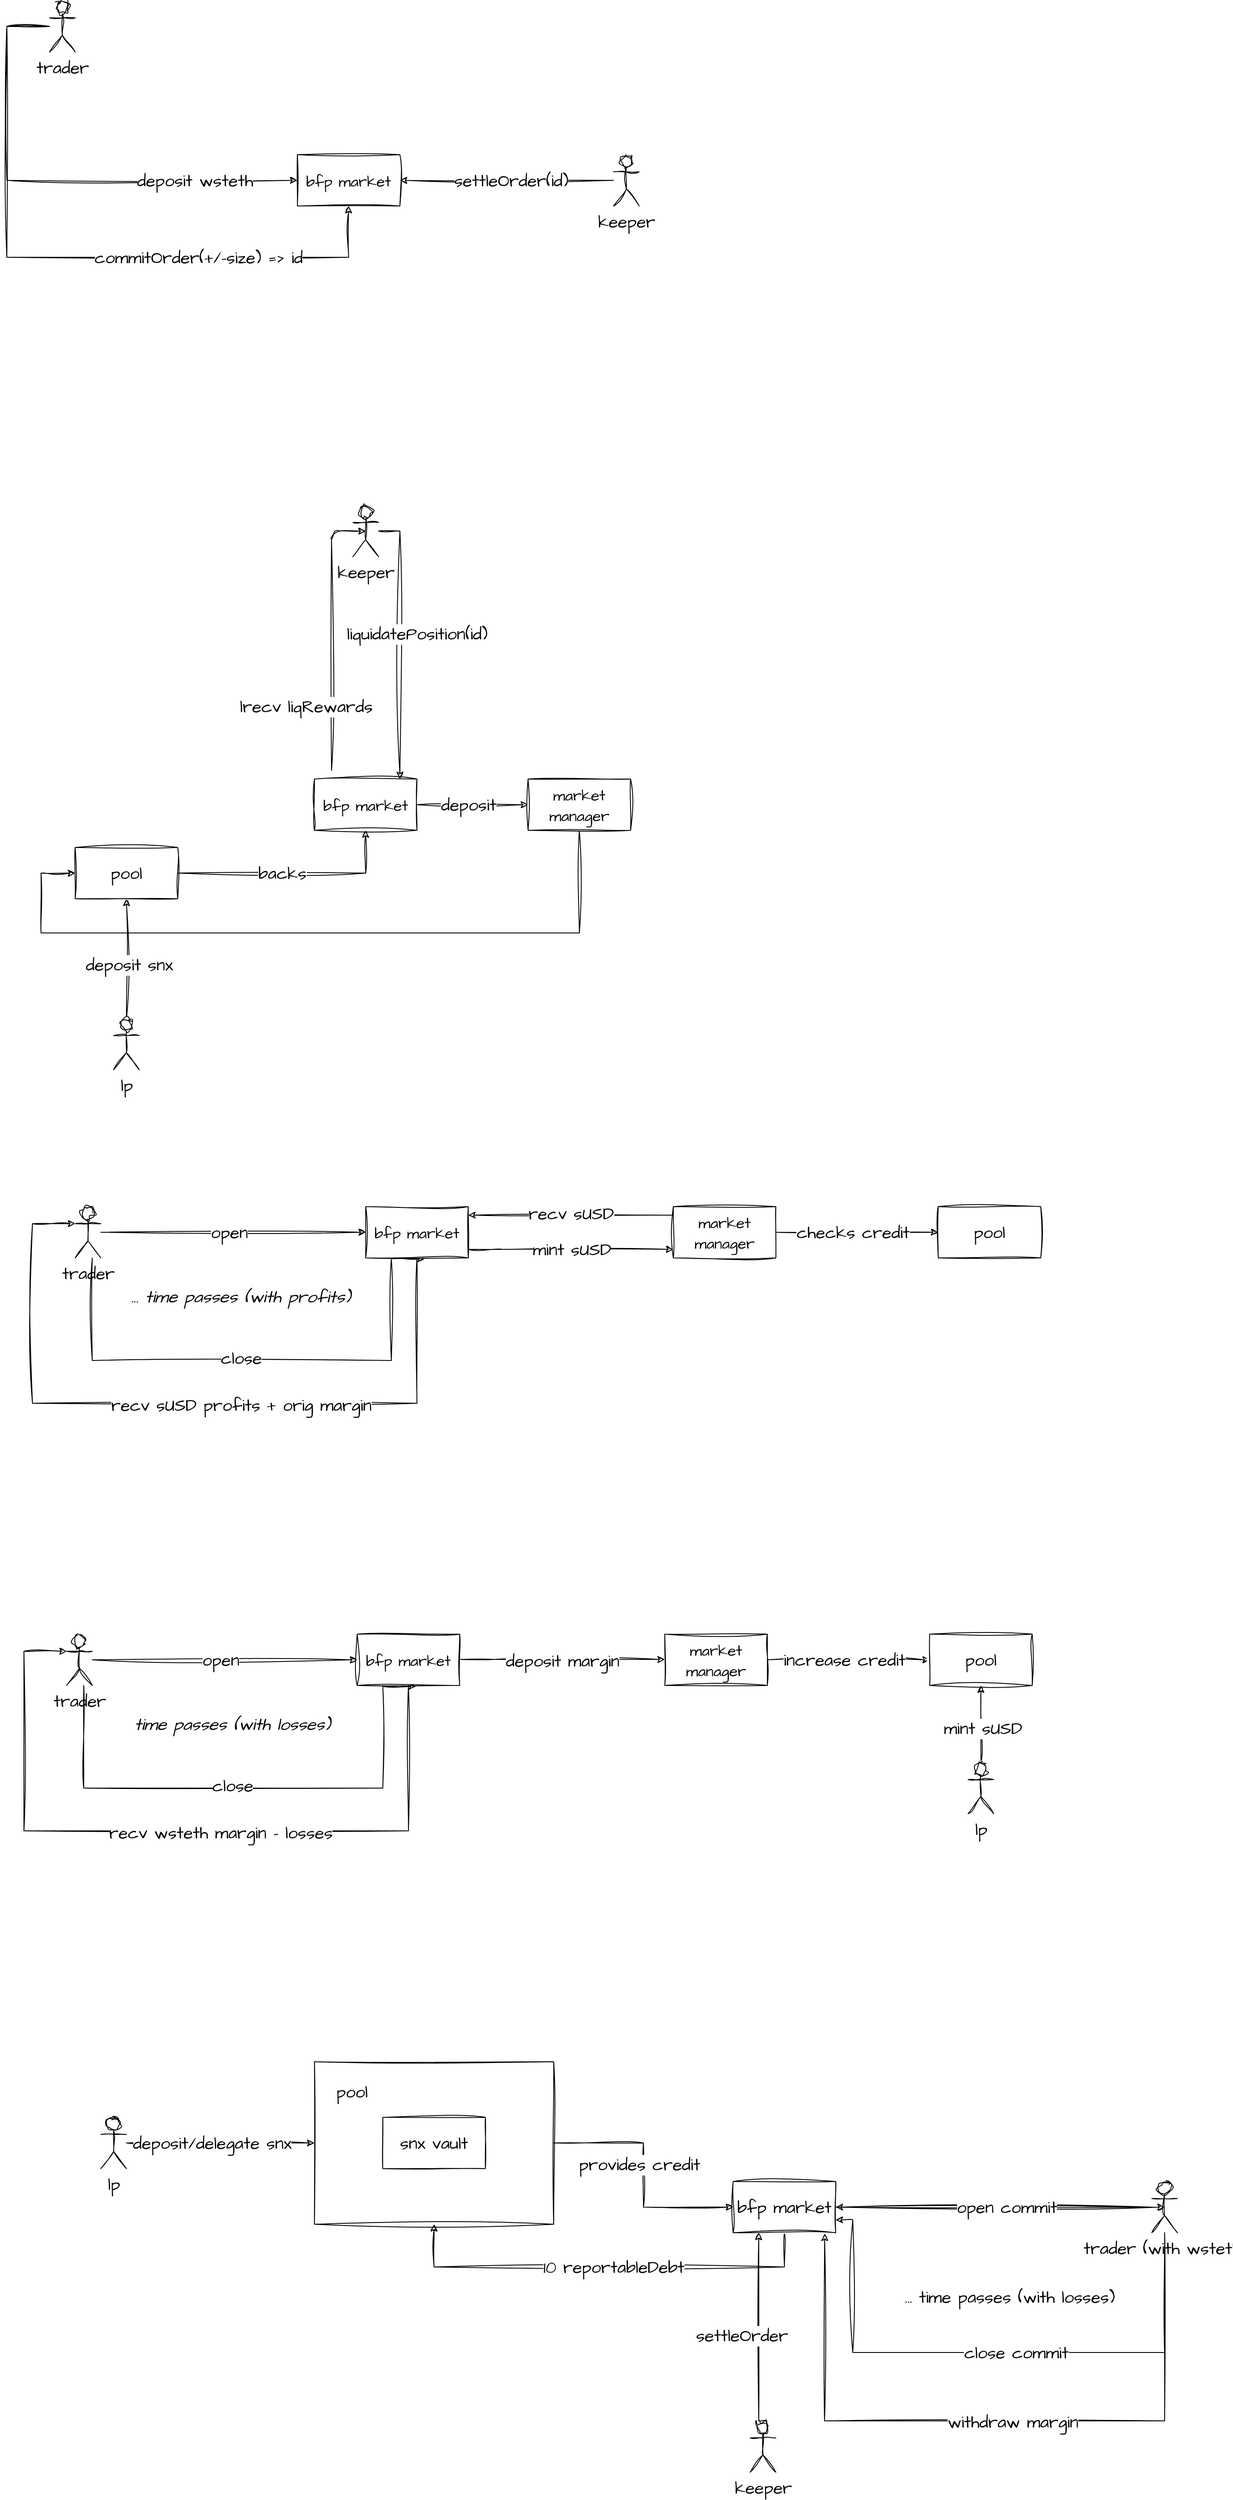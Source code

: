 <mxfile>
    <diagram name="Page-1" id="Jr0fwQy079v6Xj-asRwy">
        <mxGraphModel dx="1392" dy="1163" grid="1" gridSize="10" guides="1" tooltips="1" connect="1" arrows="1" fold="1" page="1" pageScale="1" pageWidth="827" pageHeight="1169" math="0" shadow="0">
            <root>
                <mxCell id="0"/>
                <mxCell id="1" parent="0"/>
                <mxCell id="8brtK5UmiYLo28HrgR4P-22" style="edgeStyle=orthogonalEdgeStyle;rounded=0;sketch=1;hachureGap=4;jiggle=2;curveFitting=1;orthogonalLoop=1;jettySize=auto;html=1;entryX=0;entryY=0.5;entryDx=0;entryDy=0;fontFamily=Architects Daughter;fontSource=https%3A%2F%2Ffonts.googleapis.com%2Fcss%3Ffamily%3DArchitects%2BDaughter;fontSize=16;" parent="1" source="8brtK5UmiYLo28HrgR4P-12" target="8brtK5UmiYLo28HrgR4P-21" edge="1">
                    <mxGeometry relative="1" as="geometry">
                        <Array as="points">
                            <mxPoint x="20" y="669.91"/>
                            <mxPoint x="20" y="849.91"/>
                        </Array>
                    </mxGeometry>
                </mxCell>
                <mxCell id="8brtK5UmiYLo28HrgR4P-23" value="deposit wsteth" style="edgeLabel;html=1;align=center;verticalAlign=middle;resizable=0;points=[];fontSize=20;fontFamily=Architects Daughter;" parent="8brtK5UmiYLo28HrgR4P-22" vertex="1" connectable="0">
                    <mxGeometry x="0.025" y="-2" relative="1" as="geometry">
                        <mxPoint x="158" y="-2" as="offset"/>
                    </mxGeometry>
                </mxCell>
                <mxCell id="8brtK5UmiYLo28HrgR4P-24" style="edgeStyle=orthogonalEdgeStyle;rounded=0;sketch=1;hachureGap=4;jiggle=2;curveFitting=1;orthogonalLoop=1;jettySize=auto;html=1;fontFamily=Architects Daughter;fontSource=https%3A%2F%2Ffonts.googleapis.com%2Fcss%3Ffamily%3DArchitects%2BDaughter;fontSize=16;" parent="1" source="8brtK5UmiYLo28HrgR4P-12" target="8brtK5UmiYLo28HrgR4P-21" edge="1">
                    <mxGeometry relative="1" as="geometry">
                        <Array as="points">
                            <mxPoint x="20" y="669.91"/>
                            <mxPoint x="20" y="939.91"/>
                            <mxPoint x="420" y="939.91"/>
                        </Array>
                    </mxGeometry>
                </mxCell>
                <mxCell id="8brtK5UmiYLo28HrgR4P-25" value="commitOrder(+/-size) =&amp;gt; id" style="edgeLabel;html=1;align=center;verticalAlign=middle;resizable=0;points=[];fontSize=20;fontFamily=Architects Daughter;" parent="8brtK5UmiYLo28HrgR4P-24" vertex="1" connectable="0">
                    <mxGeometry x="0.131" relative="1" as="geometry">
                        <mxPoint x="103" as="offset"/>
                    </mxGeometry>
                </mxCell>
                <mxCell id="8brtK5UmiYLo28HrgR4P-12" value="trader" style="shape=umlActor;verticalLabelPosition=bottom;verticalAlign=top;html=1;outlineConnect=0;sketch=1;hachureGap=4;jiggle=2;curveFitting=1;fontFamily=Architects Daughter;fontSource=https%3A%2F%2Ffonts.googleapis.com%2Fcss%3Ffamily%3DArchitects%2BDaughter;fontSize=20;" parent="1" vertex="1">
                    <mxGeometry x="70" y="639.91" width="30" height="60" as="geometry"/>
                </mxCell>
                <mxCell id="8brtK5UmiYLo28HrgR4P-21" value="&lt;font style=&quot;font-size: 18px;&quot;&gt;bfp market&lt;/font&gt;" style="rounded=0;whiteSpace=wrap;html=1;sketch=1;hachureGap=4;jiggle=2;curveFitting=1;fontFamily=Architects Daughter;fontSource=https%3A%2F%2Ffonts.googleapis.com%2Fcss%3Ffamily%3DArchitects%2BDaughter;fontSize=20;" parent="1" vertex="1">
                    <mxGeometry x="360" y="819.91" width="120" height="60" as="geometry"/>
                </mxCell>
                <mxCell id="8brtK5UmiYLo28HrgR4P-30" style="edgeStyle=orthogonalEdgeStyle;rounded=0;sketch=1;hachureGap=4;jiggle=2;curveFitting=1;orthogonalLoop=1;jettySize=auto;html=1;entryX=1;entryY=0.5;entryDx=0;entryDy=0;fontFamily=Architects Daughter;fontSource=https%3A%2F%2Ffonts.googleapis.com%2Fcss%3Ffamily%3DArchitects%2BDaughter;fontSize=16;" parent="1" source="8brtK5UmiYLo28HrgR4P-29" target="8brtK5UmiYLo28HrgR4P-21" edge="1">
                    <mxGeometry relative="1" as="geometry"/>
                </mxCell>
                <mxCell id="8brtK5UmiYLo28HrgR4P-31" value="settleOrder(id)" style="edgeLabel;html=1;align=center;verticalAlign=middle;resizable=0;points=[];fontSize=20;fontFamily=Architects Daughter;" parent="8brtK5UmiYLo28HrgR4P-30" vertex="1" connectable="0">
                    <mxGeometry x="0.2" y="2" relative="1" as="geometry">
                        <mxPoint x="30" y="-2" as="offset"/>
                    </mxGeometry>
                </mxCell>
                <mxCell id="8brtK5UmiYLo28HrgR4P-29" value="keeper" style="shape=umlActor;verticalLabelPosition=bottom;verticalAlign=top;html=1;outlineConnect=0;sketch=1;hachureGap=4;jiggle=2;curveFitting=1;fontFamily=Architects Daughter;fontSource=https%3A%2F%2Ffonts.googleapis.com%2Fcss%3Ffamily%3DArchitects%2BDaughter;fontSize=20;" parent="1" vertex="1">
                    <mxGeometry x="730" y="819.91" width="30" height="60" as="geometry"/>
                </mxCell>
                <mxCell id="8brtK5UmiYLo28HrgR4P-35" style="edgeStyle=orthogonalEdgeStyle;rounded=0;sketch=1;hachureGap=4;jiggle=2;curveFitting=1;orthogonalLoop=1;jettySize=auto;html=1;fontFamily=Architects Daughter;fontSource=https%3A%2F%2Ffonts.googleapis.com%2Fcss%3Ffamily%3DArchitects%2BDaughter;fontSize=16;" parent="1" source="8brtK5UmiYLo28HrgR4P-34" target="8brtK5UmiYLo28HrgR4P-37" edge="1">
                    <mxGeometry relative="1" as="geometry">
                        <mxPoint x="440" y="1340" as="targetPoint"/>
                        <Array as="points">
                            <mxPoint x="480" y="1260"/>
                        </Array>
                    </mxGeometry>
                </mxCell>
                <mxCell id="8brtK5UmiYLo28HrgR4P-36" value="&lt;font style=&quot;font-size: 20px;&quot;&gt;liquidatePosition(id)&lt;/font&gt;" style="edgeLabel;html=1;align=center;verticalAlign=middle;resizable=0;points=[];fontSize=20;fontFamily=Architects Daughter;" parent="8brtK5UmiYLo28HrgR4P-35" vertex="1" connectable="0">
                    <mxGeometry x="0.36" relative="1" as="geometry">
                        <mxPoint x="20" y="-69" as="offset"/>
                    </mxGeometry>
                </mxCell>
                <mxCell id="8brtK5UmiYLo28HrgR4P-34" value="keeper" style="shape=umlActor;verticalLabelPosition=bottom;verticalAlign=top;html=1;outlineConnect=0;sketch=1;hachureGap=4;jiggle=2;curveFitting=1;fontFamily=Architects Daughter;fontSource=https%3A%2F%2Ffonts.googleapis.com%2Fcss%3Ffamily%3DArchitects%2BDaughter;fontSize=20;" parent="1" vertex="1">
                    <mxGeometry x="425" y="1230" width="30" height="60" as="geometry"/>
                </mxCell>
                <mxCell id="4" style="edgeStyle=none;sketch=1;hachureGap=4;jiggle=2;curveFitting=1;html=1;fontFamily=Architects Daughter;fontSource=https%3A%2F%2Ffonts.googleapis.com%2Fcss%3Ffamily%3DArchitects%2BDaughter;fontSize=16;" edge="1" parent="1" source="8brtK5UmiYLo28HrgR4P-37" target="8brtK5UmiYLo28HrgR4P-53">
                    <mxGeometry relative="1" as="geometry"/>
                </mxCell>
                <mxCell id="5" value="deposit" style="edgeLabel;html=1;align=center;verticalAlign=middle;resizable=0;points=[];fontSize=20;fontFamily=Architects Daughter;" vertex="1" connectable="0" parent="4">
                    <mxGeometry x="-0.284" y="-3" relative="1" as="geometry">
                        <mxPoint x="13" y="-3" as="offset"/>
                    </mxGeometry>
                </mxCell>
                <mxCell id="6" style="edgeStyle=none;sketch=1;hachureGap=4;jiggle=2;curveFitting=1;html=1;entryX=0.5;entryY=0.5;entryDx=0;entryDy=0;entryPerimeter=0;fontFamily=Architects Daughter;fontSource=https%3A%2F%2Ffonts.googleapis.com%2Fcss%3Ffamily%3DArchitects%2BDaughter;fontSize=16;" edge="1" parent="1" target="8brtK5UmiYLo28HrgR4P-34">
                    <mxGeometry relative="1" as="geometry">
                        <mxPoint x="400" y="1540" as="sourcePoint"/>
                        <Array as="points">
                            <mxPoint x="400" y="1260"/>
                        </Array>
                    </mxGeometry>
                </mxCell>
                <mxCell id="7" value="lrecv liqRewards" style="edgeLabel;html=1;align=center;verticalAlign=middle;resizable=0;points=[];fontSize=20;fontFamily=Architects Daughter;" vertex="1" connectable="0" parent="6">
                    <mxGeometry x="-0.531" y="-1" relative="1" as="geometry">
                        <mxPoint x="-31" as="offset"/>
                    </mxGeometry>
                </mxCell>
                <mxCell id="8brtK5UmiYLo28HrgR4P-37" value="&lt;font style=&quot;font-size: 18px;&quot;&gt;bfp market&lt;/font&gt;" style="rounded=0;whiteSpace=wrap;html=1;sketch=1;hachureGap=4;jiggle=2;curveFitting=1;fontFamily=Architects Daughter;fontSource=https%3A%2F%2Ffonts.googleapis.com%2Fcss%3Ffamily%3DArchitects%2BDaughter;fontSize=20;" parent="1" vertex="1">
                    <mxGeometry x="380" y="1550" width="120" height="60" as="geometry"/>
                </mxCell>
                <mxCell id="8brtK5UmiYLo28HrgR4P-47" style="edgeStyle=orthogonalEdgeStyle;rounded=0;sketch=1;hachureGap=4;jiggle=2;curveFitting=1;orthogonalLoop=1;jettySize=auto;html=1;entryX=0.5;entryY=1;entryDx=0;entryDy=0;fontFamily=Architects Daughter;fontSource=https%3A%2F%2Ffonts.googleapis.com%2Fcss%3Ffamily%3DArchitects%2BDaughter;fontSize=16;" parent="1" source="8brtK5UmiYLo28HrgR4P-42" target="8brtK5UmiYLo28HrgR4P-44" edge="1">
                    <mxGeometry relative="1" as="geometry"/>
                </mxCell>
                <mxCell id="8brtK5UmiYLo28HrgR4P-48" value="deposit snx" style="edgeLabel;html=1;align=center;verticalAlign=middle;resizable=0;points=[];fontSize=20;fontFamily=Architects Daughter;" parent="8brtK5UmiYLo28HrgR4P-47" vertex="1" connectable="0">
                    <mxGeometry x="-0.097" y="-3" relative="1" as="geometry">
                        <mxPoint as="offset"/>
                    </mxGeometry>
                </mxCell>
                <mxCell id="8brtK5UmiYLo28HrgR4P-42" value="lp" style="shape=umlActor;verticalLabelPosition=bottom;verticalAlign=top;html=1;outlineConnect=0;sketch=1;hachureGap=4;jiggle=2;curveFitting=1;fontFamily=Architects Daughter;fontSource=https%3A%2F%2Ffonts.googleapis.com%2Fcss%3Ffamily%3DArchitects%2BDaughter;fontSize=20;" parent="1" vertex="1">
                    <mxGeometry x="145" y="1830" width="30" height="60" as="geometry"/>
                </mxCell>
                <mxCell id="8brtK5UmiYLo28HrgR4P-45" style="edgeStyle=orthogonalEdgeStyle;rounded=0;sketch=1;hachureGap=4;jiggle=2;curveFitting=1;orthogonalLoop=1;jettySize=auto;html=1;entryX=0.5;entryY=1;entryDx=0;entryDy=0;fontFamily=Architects Daughter;fontSource=https%3A%2F%2Ffonts.googleapis.com%2Fcss%3Ffamily%3DArchitects%2BDaughter;fontSize=16;" parent="1" source="8brtK5UmiYLo28HrgR4P-44" target="8brtK5UmiYLo28HrgR4P-37" edge="1">
                    <mxGeometry relative="1" as="geometry"/>
                </mxCell>
                <mxCell id="8brtK5UmiYLo28HrgR4P-52" value="backs" style="edgeLabel;html=1;align=center;verticalAlign=middle;resizable=0;points=[];fontSize=20;fontFamily=Architects Daughter;" parent="8brtK5UmiYLo28HrgR4P-45" vertex="1" connectable="0">
                    <mxGeometry x="-0.237" y="-2" relative="1" as="geometry">
                        <mxPoint x="19" y="-2" as="offset"/>
                    </mxGeometry>
                </mxCell>
                <mxCell id="8brtK5UmiYLo28HrgR4P-44" value="pool" style="rounded=0;whiteSpace=wrap;html=1;sketch=1;hachureGap=4;jiggle=2;curveFitting=1;fontFamily=Architects Daughter;fontSource=https%3A%2F%2Ffonts.googleapis.com%2Fcss%3Ffamily%3DArchitects%2BDaughter;fontSize=20;" parent="1" vertex="1">
                    <mxGeometry x="100" y="1630" width="120" height="60" as="geometry"/>
                </mxCell>
                <mxCell id="8brtK5UmiYLo28HrgR4P-62" style="edgeStyle=orthogonalEdgeStyle;rounded=0;sketch=1;hachureGap=4;jiggle=2;curveFitting=1;orthogonalLoop=1;jettySize=auto;html=1;entryX=0;entryY=0.5;entryDx=0;entryDy=0;fontFamily=Architects Daughter;fontSource=https%3A%2F%2Ffonts.googleapis.com%2Fcss%3Ffamily%3DArchitects%2BDaughter;fontSize=16;" parent="1" source="8brtK5UmiYLo28HrgR4P-53" target="8brtK5UmiYLo28HrgR4P-44" edge="1">
                    <mxGeometry relative="1" as="geometry">
                        <Array as="points">
                            <mxPoint x="690" y="1730"/>
                            <mxPoint x="60" y="1730"/>
                            <mxPoint x="60" y="1660"/>
                        </Array>
                    </mxGeometry>
                </mxCell>
                <mxCell id="8brtK5UmiYLo28HrgR4P-53" value="&lt;font style=&quot;font-size: 18px;&quot;&gt;market manager&lt;/font&gt;" style="rounded=0;whiteSpace=wrap;html=1;sketch=1;hachureGap=4;jiggle=2;curveFitting=1;fontFamily=Architects Daughter;fontSource=https%3A%2F%2Ffonts.googleapis.com%2Fcss%3Ffamily%3DArchitects%2BDaughter;fontSize=20;" parent="1" vertex="1">
                    <mxGeometry x="630" y="1550" width="120" height="60" as="geometry"/>
                </mxCell>
                <mxCell id="8brtK5UmiYLo28HrgR4P-77" style="edgeStyle=orthogonalEdgeStyle;rounded=0;sketch=1;hachureGap=4;jiggle=2;curveFitting=1;orthogonalLoop=1;jettySize=auto;html=1;fontFamily=Architects Daughter;fontSource=https%3A%2F%2Ffonts.googleapis.com%2Fcss%3Ffamily%3DArchitects%2BDaughter;fontSize=16;" parent="1" source="8brtK5UmiYLo28HrgR4P-69" target="8brtK5UmiYLo28HrgR4P-73" edge="1">
                    <mxGeometry relative="1" as="geometry"/>
                </mxCell>
                <mxCell id="8brtK5UmiYLo28HrgR4P-78" value="open" style="edgeLabel;html=1;align=center;verticalAlign=middle;resizable=0;points=[];fontSize=20;fontFamily=Architects Daughter;" parent="8brtK5UmiYLo28HrgR4P-77" vertex="1" connectable="0">
                    <mxGeometry x="-0.348" y="-2" relative="1" as="geometry">
                        <mxPoint x="49" y="-2" as="offset"/>
                    </mxGeometry>
                </mxCell>
                <mxCell id="8brtK5UmiYLo28HrgR4P-80" style="edgeStyle=orthogonalEdgeStyle;rounded=0;sketch=1;hachureGap=4;jiggle=2;curveFitting=1;orthogonalLoop=1;jettySize=auto;html=1;entryX=0.575;entryY=1.017;entryDx=0;entryDy=0;entryPerimeter=0;fontFamily=Architects Daughter;fontSource=https%3A%2F%2Ffonts.googleapis.com%2Fcss%3Ffamily%3DArchitects%2BDaughter;fontSize=16;" parent="1" source="8brtK5UmiYLo28HrgR4P-69" target="8brtK5UmiYLo28HrgR4P-73" edge="1">
                    <mxGeometry relative="1" as="geometry">
                        <Array as="points">
                            <mxPoint x="120" y="2230"/>
                            <mxPoint x="470" y="2230"/>
                            <mxPoint x="470" y="2111"/>
                        </Array>
                    </mxGeometry>
                </mxCell>
                <mxCell id="8brtK5UmiYLo28HrgR4P-81" value="close" style="edgeLabel;html=1;align=center;verticalAlign=middle;resizable=0;points=[];fontSize=20;fontFamily=Architects Daughter;" parent="8brtK5UmiYLo28HrgR4P-80" vertex="1" connectable="0">
                    <mxGeometry x="-0.22" y="3" relative="1" as="geometry">
                        <mxPoint x="49" as="offset"/>
                    </mxGeometry>
                </mxCell>
                <mxCell id="8brtK5UmiYLo28HrgR4P-69" value="trader" style="shape=umlActor;verticalLabelPosition=bottom;verticalAlign=top;html=1;outlineConnect=0;sketch=1;hachureGap=4;jiggle=2;curveFitting=1;fontFamily=Architects Daughter;fontSource=https%3A%2F%2Ffonts.googleapis.com%2Fcss%3Ffamily%3DArchitects%2BDaughter;fontSize=20;" parent="1" vertex="1">
                    <mxGeometry x="100" y="2050" width="30" height="60" as="geometry"/>
                </mxCell>
                <mxCell id="8brtK5UmiYLo28HrgR4P-84" style="edgeStyle=orthogonalEdgeStyle;rounded=0;sketch=1;hachureGap=4;jiggle=2;curveFitting=1;orthogonalLoop=1;jettySize=auto;html=1;fontFamily=Architects Daughter;fontSource=https%3A%2F%2Ffonts.googleapis.com%2Fcss%3Ffamily%3DArchitects%2BDaughter;fontSize=16;" parent="1" source="8brtK5UmiYLo28HrgR4P-73" target="8brtK5UmiYLo28HrgR4P-83" edge="1">
                    <mxGeometry relative="1" as="geometry">
                        <Array as="points">
                            <mxPoint x="600" y="2100"/>
                            <mxPoint x="600" y="2100"/>
                        </Array>
                    </mxGeometry>
                </mxCell>
                <mxCell id="8brtK5UmiYLo28HrgR4P-85" value="mint sUSD" style="edgeLabel;html=1;align=center;verticalAlign=middle;resizable=0;points=[];fontSize=20;fontFamily=Architects Daughter;" parent="8brtK5UmiYLo28HrgR4P-84" vertex="1" connectable="0">
                    <mxGeometry x="-0.188" y="-2" relative="1" as="geometry">
                        <mxPoint x="23" y="-2" as="offset"/>
                    </mxGeometry>
                </mxCell>
                <mxCell id="8brtK5UmiYLo28HrgR4P-91" style="edgeStyle=orthogonalEdgeStyle;rounded=0;sketch=1;hachureGap=4;jiggle=2;curveFitting=1;orthogonalLoop=1;jettySize=auto;html=1;entryX=0;entryY=0.333;entryDx=0;entryDy=0;entryPerimeter=0;fontFamily=Architects Daughter;fontSource=https%3A%2F%2Ffonts.googleapis.com%2Fcss%3Ffamily%3DArchitects%2BDaughter;fontSize=16;" parent="1" source="8brtK5UmiYLo28HrgR4P-73" target="8brtK5UmiYLo28HrgR4P-69" edge="1">
                    <mxGeometry relative="1" as="geometry">
                        <Array as="points">
                            <mxPoint x="500" y="2280"/>
                            <mxPoint x="50" y="2280"/>
                            <mxPoint x="50" y="2070"/>
                        </Array>
                    </mxGeometry>
                </mxCell>
                <mxCell id="8brtK5UmiYLo28HrgR4P-92" value="recv sUSD profits + orig margin" style="edgeLabel;html=1;align=center;verticalAlign=middle;resizable=0;points=[];fontSize=20;fontFamily=Architects Daughter;" parent="8brtK5UmiYLo28HrgR4P-91" vertex="1" connectable="0">
                    <mxGeometry x="-0.07" y="2" relative="1" as="geometry">
                        <mxPoint x="33" as="offset"/>
                    </mxGeometry>
                </mxCell>
                <mxCell id="8brtK5UmiYLo28HrgR4P-73" value="&lt;font style=&quot;font-size: 18px;&quot;&gt;bfp market&lt;/font&gt;" style="rounded=0;whiteSpace=wrap;html=1;sketch=1;hachureGap=4;jiggle=2;curveFitting=1;fontFamily=Architects Daughter;fontSource=https%3A%2F%2Ffonts.googleapis.com%2Fcss%3Ffamily%3DArchitects%2BDaughter;fontSize=20;" parent="1" vertex="1">
                    <mxGeometry x="440" y="2050" width="120" height="60" as="geometry"/>
                </mxCell>
                <mxCell id="8brtK5UmiYLo28HrgR4P-79" value="... time passes (with profits)" style="text;html=1;strokeColor=none;fillColor=none;align=center;verticalAlign=middle;whiteSpace=wrap;rounded=0;fontSize=20;fontFamily=Architects Daughter;fontStyle=2" parent="1" vertex="1">
                    <mxGeometry x="159" y="2140" width="270" height="30" as="geometry"/>
                </mxCell>
                <mxCell id="8brtK5UmiYLo28HrgR4P-86" style="edgeStyle=orthogonalEdgeStyle;rounded=0;sketch=1;hachureGap=4;jiggle=2;curveFitting=1;orthogonalLoop=1;jettySize=auto;html=1;fontFamily=Architects Daughter;fontSource=https%3A%2F%2Ffonts.googleapis.com%2Fcss%3Ffamily%3DArchitects%2BDaughter;fontSize=16;" parent="1" edge="1">
                    <mxGeometry relative="1" as="geometry">
                        <mxPoint x="800" y="2060" as="sourcePoint"/>
                        <mxPoint x="560" y="2060" as="targetPoint"/>
                    </mxGeometry>
                </mxCell>
                <mxCell id="8brtK5UmiYLo28HrgR4P-87" value="recv sUSD" style="edgeLabel;html=1;align=center;verticalAlign=middle;resizable=0;points=[];fontSize=20;fontFamily=Architects Daughter;" parent="8brtK5UmiYLo28HrgR4P-86" vertex="1" connectable="0">
                    <mxGeometry x="0.408" y="-2" relative="1" as="geometry">
                        <mxPoint x="49" as="offset"/>
                    </mxGeometry>
                </mxCell>
                <mxCell id="8brtK5UmiYLo28HrgR4P-89" style="edgeStyle=orthogonalEdgeStyle;rounded=0;sketch=1;hachureGap=4;jiggle=2;curveFitting=1;orthogonalLoop=1;jettySize=auto;html=1;fontFamily=Architects Daughter;fontSource=https%3A%2F%2Ffonts.googleapis.com%2Fcss%3Ffamily%3DArchitects%2BDaughter;fontSize=16;" parent="1" source="8brtK5UmiYLo28HrgR4P-83" target="8brtK5UmiYLo28HrgR4P-88" edge="1">
                    <mxGeometry relative="1" as="geometry"/>
                </mxCell>
                <mxCell id="8brtK5UmiYLo28HrgR4P-90" value="checks credit" style="edgeLabel;html=1;align=center;verticalAlign=middle;resizable=0;points=[];fontSize=20;fontFamily=Architects Daughter;" parent="8brtK5UmiYLo28HrgR4P-89" vertex="1" connectable="0">
                    <mxGeometry x="-0.16" y="2" relative="1" as="geometry">
                        <mxPoint x="10" y="2" as="offset"/>
                    </mxGeometry>
                </mxCell>
                <mxCell id="8brtK5UmiYLo28HrgR4P-83" value="&lt;font style=&quot;font-size: 18px;&quot;&gt;market manager&lt;/font&gt;" style="rounded=0;whiteSpace=wrap;html=1;sketch=1;hachureGap=4;jiggle=2;curveFitting=1;fontFamily=Architects Daughter;fontSource=https%3A%2F%2Ffonts.googleapis.com%2Fcss%3Ffamily%3DArchitects%2BDaughter;fontSize=20;" parent="1" vertex="1">
                    <mxGeometry x="800" y="2050" width="120" height="60" as="geometry"/>
                </mxCell>
                <mxCell id="8brtK5UmiYLo28HrgR4P-88" value="pool" style="rounded=0;whiteSpace=wrap;html=1;sketch=1;hachureGap=4;jiggle=2;curveFitting=1;fontFamily=Architects Daughter;fontSource=https%3A%2F%2Ffonts.googleapis.com%2Fcss%3Ffamily%3DArchitects%2BDaughter;fontSize=20;" parent="1" vertex="1">
                    <mxGeometry x="1110" y="2050" width="120" height="60" as="geometry"/>
                </mxCell>
                <mxCell id="8brtK5UmiYLo28HrgR4P-94" style="edgeStyle=orthogonalEdgeStyle;rounded=0;sketch=1;hachureGap=4;jiggle=2;curveFitting=1;orthogonalLoop=1;jettySize=auto;html=1;fontFamily=Architects Daughter;fontSource=https%3A%2F%2Ffonts.googleapis.com%2Fcss%3Ffamily%3DArchitects%2BDaughter;fontSize=16;" parent="1" source="8brtK5UmiYLo28HrgR4P-98" target="8brtK5UmiYLo28HrgR4P-103" edge="1">
                    <mxGeometry relative="1" as="geometry"/>
                </mxCell>
                <mxCell id="8brtK5UmiYLo28HrgR4P-95" value="open" style="edgeLabel;html=1;align=center;verticalAlign=middle;resizable=0;points=[];fontSize=20;fontFamily=Architects Daughter;" parent="8brtK5UmiYLo28HrgR4P-94" vertex="1" connectable="0">
                    <mxGeometry x="-0.348" y="-2" relative="1" as="geometry">
                        <mxPoint x="49" y="-2" as="offset"/>
                    </mxGeometry>
                </mxCell>
                <mxCell id="8brtK5UmiYLo28HrgR4P-96" style="edgeStyle=orthogonalEdgeStyle;rounded=0;sketch=1;hachureGap=4;jiggle=2;curveFitting=1;orthogonalLoop=1;jettySize=auto;html=1;entryX=0.575;entryY=1.017;entryDx=0;entryDy=0;entryPerimeter=0;fontFamily=Architects Daughter;fontSource=https%3A%2F%2Ffonts.googleapis.com%2Fcss%3Ffamily%3DArchitects%2BDaughter;fontSize=16;" parent="1" source="8brtK5UmiYLo28HrgR4P-98" target="8brtK5UmiYLo28HrgR4P-103" edge="1">
                    <mxGeometry relative="1" as="geometry">
                        <Array as="points">
                            <mxPoint x="110" y="2730"/>
                            <mxPoint x="460" y="2730"/>
                            <mxPoint x="460" y="2611"/>
                        </Array>
                    </mxGeometry>
                </mxCell>
                <mxCell id="8brtK5UmiYLo28HrgR4P-97" value="close" style="edgeLabel;html=1;align=center;verticalAlign=middle;resizable=0;points=[];fontSize=20;fontFamily=Architects Daughter;" parent="8brtK5UmiYLo28HrgR4P-96" vertex="1" connectable="0">
                    <mxGeometry x="-0.22" y="3" relative="1" as="geometry">
                        <mxPoint x="49" as="offset"/>
                    </mxGeometry>
                </mxCell>
                <mxCell id="8brtK5UmiYLo28HrgR4P-98" value="trader" style="shape=umlActor;verticalLabelPosition=bottom;verticalAlign=top;html=1;outlineConnect=0;sketch=1;hachureGap=4;jiggle=2;curveFitting=1;fontFamily=Architects Daughter;fontSource=https%3A%2F%2Ffonts.googleapis.com%2Fcss%3Ffamily%3DArchitects%2BDaughter;fontSize=20;" parent="1" vertex="1">
                    <mxGeometry x="90" y="2550" width="30" height="60" as="geometry"/>
                </mxCell>
                <mxCell id="8brtK5UmiYLo28HrgR4P-99" style="edgeStyle=orthogonalEdgeStyle;rounded=0;sketch=1;hachureGap=4;jiggle=2;curveFitting=1;orthogonalLoop=1;jettySize=auto;html=1;fontFamily=Architects Daughter;fontSource=https%3A%2F%2Ffonts.googleapis.com%2Fcss%3Ffamily%3DArchitects%2BDaughter;fontSize=16;" parent="1" edge="1">
                    <mxGeometry relative="1" as="geometry">
                        <Array as="points">
                            <mxPoint x="590" y="2579.5"/>
                            <mxPoint x="590" y="2579.5"/>
                        </Array>
                        <mxPoint x="550" y="2579.5" as="sourcePoint"/>
                        <mxPoint x="790" y="2579.5" as="targetPoint"/>
                    </mxGeometry>
                </mxCell>
                <mxCell id="8brtK5UmiYLo28HrgR4P-117" value="deposit margin" style="edgeLabel;html=1;align=center;verticalAlign=middle;resizable=0;points=[];fontSize=20;fontFamily=Architects Daughter;" parent="8brtK5UmiYLo28HrgR4P-99" vertex="1" connectable="0">
                    <mxGeometry x="-0.325" y="5" relative="1" as="geometry">
                        <mxPoint x="39" y="6" as="offset"/>
                    </mxGeometry>
                </mxCell>
                <mxCell id="8brtK5UmiYLo28HrgR4P-101" style="edgeStyle=orthogonalEdgeStyle;rounded=0;sketch=1;hachureGap=4;jiggle=2;curveFitting=1;orthogonalLoop=1;jettySize=auto;html=1;entryX=0;entryY=0.333;entryDx=0;entryDy=0;entryPerimeter=0;fontFamily=Architects Daughter;fontSource=https%3A%2F%2Ffonts.googleapis.com%2Fcss%3Ffamily%3DArchitects%2BDaughter;fontSize=16;" parent="1" source="8brtK5UmiYLo28HrgR4P-103" target="8brtK5UmiYLo28HrgR4P-98" edge="1">
                    <mxGeometry relative="1" as="geometry">
                        <Array as="points">
                            <mxPoint x="490" y="2780"/>
                            <mxPoint x="40" y="2780"/>
                            <mxPoint x="40" y="2570"/>
                        </Array>
                    </mxGeometry>
                </mxCell>
                <mxCell id="8brtK5UmiYLo28HrgR4P-102" value="recv wsteth margin - losses" style="edgeLabel;html=1;align=center;verticalAlign=middle;resizable=0;points=[];fontSize=20;fontFamily=Architects Daughter;" parent="8brtK5UmiYLo28HrgR4P-101" vertex="1" connectable="0">
                    <mxGeometry x="-0.07" y="2" relative="1" as="geometry">
                        <mxPoint x="19" as="offset"/>
                    </mxGeometry>
                </mxCell>
                <mxCell id="8brtK5UmiYLo28HrgR4P-103" value="&lt;font style=&quot;font-size: 18px;&quot;&gt;bfp market&lt;/font&gt;" style="rounded=0;whiteSpace=wrap;html=1;sketch=1;hachureGap=4;jiggle=2;curveFitting=1;fontFamily=Architects Daughter;fontSource=https%3A%2F%2Ffonts.googleapis.com%2Fcss%3Ffamily%3DArchitects%2BDaughter;fontSize=20;" parent="1" vertex="1">
                    <mxGeometry x="430" y="2550" width="120" height="60" as="geometry"/>
                </mxCell>
                <mxCell id="8brtK5UmiYLo28HrgR4P-104" value="time passes (with losses)" style="text;html=1;strokeColor=none;fillColor=none;align=center;verticalAlign=middle;whiteSpace=wrap;rounded=0;fontSize=20;fontFamily=Architects Daughter;fontStyle=2" parent="1" vertex="1">
                    <mxGeometry x="149" y="2640" width="270" height="30" as="geometry"/>
                </mxCell>
                <mxCell id="8brtK5UmiYLo28HrgR4P-107" style="edgeStyle=orthogonalEdgeStyle;rounded=0;sketch=1;hachureGap=4;jiggle=2;curveFitting=1;orthogonalLoop=1;jettySize=auto;html=1;fontFamily=Architects Daughter;fontSource=https%3A%2F%2Ffonts.googleapis.com%2Fcss%3Ffamily%3DArchitects%2BDaughter;fontSize=16;" parent="1" source="8brtK5UmiYLo28HrgR4P-109" target="8brtK5UmiYLo28HrgR4P-110" edge="1">
                    <mxGeometry relative="1" as="geometry"/>
                </mxCell>
                <mxCell id="11" value="increase credit" style="edgeLabel;html=1;align=center;verticalAlign=middle;resizable=0;points=[];fontSize=20;fontFamily=Architects Daughter;" vertex="1" connectable="0" parent="8brtK5UmiYLo28HrgR4P-107">
                    <mxGeometry x="-0.105" y="3" relative="1" as="geometry">
                        <mxPoint x="5" y="3" as="offset"/>
                    </mxGeometry>
                </mxCell>
                <mxCell id="8brtK5UmiYLo28HrgR4P-109" value="&lt;font style=&quot;font-size: 18px;&quot;&gt;market manager&lt;/font&gt;" style="rounded=0;whiteSpace=wrap;html=1;sketch=1;hachureGap=4;jiggle=2;curveFitting=1;fontFamily=Architects Daughter;fontSource=https%3A%2F%2Ffonts.googleapis.com%2Fcss%3Ffamily%3DArchitects%2BDaughter;fontSize=20;" parent="1" vertex="1">
                    <mxGeometry x="790" y="2550" width="120" height="60" as="geometry"/>
                </mxCell>
                <mxCell id="8brtK5UmiYLo28HrgR4P-110" value="pool" style="rounded=0;whiteSpace=wrap;html=1;sketch=1;hachureGap=4;jiggle=2;curveFitting=1;fontFamily=Architects Daughter;fontSource=https%3A%2F%2Ffonts.googleapis.com%2Fcss%3Ffamily%3DArchitects%2BDaughter;fontSize=20;" parent="1" vertex="1">
                    <mxGeometry x="1100" y="2550" width="120" height="60" as="geometry"/>
                </mxCell>
                <mxCell id="8brtK5UmiYLo28HrgR4P-150" style="edgeStyle=orthogonalEdgeStyle;rounded=0;sketch=1;hachureGap=4;jiggle=2;curveFitting=1;orthogonalLoop=1;jettySize=auto;html=1;fontFamily=Architects Daughter;fontSource=https%3A%2F%2Ffonts.googleapis.com%2Fcss%3Ffamily%3DArchitects%2BDaughter;fontSize=16;" parent="1" source="8brtK5UmiYLo28HrgR4P-138" target="8brtK5UmiYLo28HrgR4P-149" edge="1">
                    <mxGeometry relative="1" as="geometry"/>
                </mxCell>
                <mxCell id="8brtK5UmiYLo28HrgR4P-167" value="provides credit" style="edgeLabel;html=1;align=center;verticalAlign=middle;resizable=0;points=[];fontSize=20;fontFamily=Architects Daughter;" parent="8brtK5UmiYLo28HrgR4P-150" vertex="1" connectable="0">
                    <mxGeometry x="-0.679" y="1" relative="1" as="geometry">
                        <mxPoint x="54" y="26" as="offset"/>
                    </mxGeometry>
                </mxCell>
                <mxCell id="8brtK5UmiYLo28HrgR4P-138" value="" style="rounded=0;whiteSpace=wrap;html=1;sketch=1;hachureGap=4;jiggle=2;curveFitting=1;fontFamily=Architects Daughter;fontSource=https%3A%2F%2Ffonts.googleapis.com%2Fcss%3Ffamily%3DArchitects%2BDaughter;fontSize=20;" parent="1" vertex="1">
                    <mxGeometry x="380" y="3050" width="280" height="190" as="geometry"/>
                </mxCell>
                <mxCell id="8brtK5UmiYLo28HrgR4P-139" value="snx vault" style="rounded=0;whiteSpace=wrap;html=1;sketch=1;hachureGap=4;jiggle=2;curveFitting=1;fontFamily=Architects Daughter;fontSource=https%3A%2F%2Ffonts.googleapis.com%2Fcss%3Ffamily%3DArchitects%2BDaughter;fontSize=20;" parent="1" vertex="1">
                    <mxGeometry x="460" y="3115" width="120" height="60" as="geometry"/>
                </mxCell>
                <mxCell id="8brtK5UmiYLo28HrgR4P-140" value="pool" style="text;html=1;strokeColor=none;fillColor=none;align=center;verticalAlign=middle;whiteSpace=wrap;rounded=0;fontSize=20;fontFamily=Architects Daughter;" parent="1" vertex="1">
                    <mxGeometry x="394" y="3070" width="60" height="30" as="geometry"/>
                </mxCell>
                <mxCell id="15" style="edgeStyle=none;sketch=1;hachureGap=4;jiggle=2;curveFitting=1;html=1;entryX=0;entryY=0.5;entryDx=0;entryDy=0;fontFamily=Architects Daughter;fontSource=https%3A%2F%2Ffonts.googleapis.com%2Fcss%3Ffamily%3DArchitects%2BDaughter;fontSize=20;" edge="1" parent="1" source="8brtK5UmiYLo28HrgR4P-142" target="8brtK5UmiYLo28HrgR4P-138">
                    <mxGeometry relative="1" as="geometry"/>
                </mxCell>
                <mxCell id="16" value="deposit/delegate snx" style="edgeLabel;html=1;align=center;verticalAlign=middle;resizable=0;points=[];fontSize=20;fontFamily=Architects Daughter;" vertex="1" connectable="0" parent="15">
                    <mxGeometry x="-0.649" y="-3" relative="1" as="geometry">
                        <mxPoint x="61" y="-3" as="offset"/>
                    </mxGeometry>
                </mxCell>
                <mxCell id="8brtK5UmiYLo28HrgR4P-142" value="lp" style="shape=umlActor;verticalLabelPosition=bottom;verticalAlign=top;html=1;outlineConnect=0;sketch=1;hachureGap=4;jiggle=2;curveFitting=1;fontFamily=Architects Daughter;fontSource=https%3A%2F%2Ffonts.googleapis.com%2Fcss%3Ffamily%3DArchitects%2BDaughter;fontSize=20;" parent="1" vertex="1">
                    <mxGeometry x="130" y="3115" width="30" height="60" as="geometry"/>
                </mxCell>
                <mxCell id="8brtK5UmiYLo28HrgR4P-168" style="edgeStyle=orthogonalEdgeStyle;rounded=0;sketch=1;hachureGap=4;jiggle=2;curveFitting=1;orthogonalLoop=1;jettySize=auto;html=1;entryX=0.5;entryY=0.5;entryDx=0;entryDy=0;entryPerimeter=0;fontFamily=Architects Daughter;fontSource=https%3A%2F%2Ffonts.googleapis.com%2Fcss%3Ffamily%3DArchitects%2BDaughter;fontSize=16;" parent="1" source="8brtK5UmiYLo28HrgR4P-149" target="8brtK5UmiYLo28HrgR4P-151" edge="1">
                    <mxGeometry relative="1" as="geometry"/>
                </mxCell>
                <mxCell id="8brtK5UmiYLo28HrgR4P-172" style="edgeStyle=orthogonalEdgeStyle;rounded=0;sketch=1;hachureGap=4;jiggle=2;curveFitting=1;orthogonalLoop=1;jettySize=auto;html=1;entryX=0.5;entryY=1;entryDx=0;entryDy=0;fontFamily=Architects Daughter;fontSource=https%3A%2F%2Ffonts.googleapis.com%2Fcss%3Ffamily%3DArchitects%2BDaughter;fontSize=16;" parent="1" source="8brtK5UmiYLo28HrgR4P-149" target="8brtK5UmiYLo28HrgR4P-138" edge="1">
                    <mxGeometry relative="1" as="geometry">
                        <Array as="points">
                            <mxPoint x="930" y="3290"/>
                            <mxPoint x="520" y="3290"/>
                        </Array>
                    </mxGeometry>
                </mxCell>
                <mxCell id="8brtK5UmiYLo28HrgR4P-173" value="10 reportableDebt" style="edgeLabel;html=1;align=center;verticalAlign=middle;resizable=0;points=[];fontSize=20;fontFamily=Architects Daughter;" parent="8brtK5UmiYLo28HrgR4P-172" vertex="1" connectable="0">
                    <mxGeometry x="0.497" y="-1" relative="1" as="geometry">
                        <mxPoint x="134" y="1" as="offset"/>
                    </mxGeometry>
                </mxCell>
                <mxCell id="8brtK5UmiYLo28HrgR4P-149" value="bfp market" style="rounded=0;whiteSpace=wrap;html=1;sketch=1;hachureGap=4;jiggle=2;curveFitting=1;fontFamily=Architects Daughter;fontSource=https%3A%2F%2Ffonts.googleapis.com%2Fcss%3Ffamily%3DArchitects%2BDaughter;fontSize=20;" parent="1" vertex="1">
                    <mxGeometry x="870" y="3190" width="120" height="60" as="geometry"/>
                </mxCell>
                <mxCell id="8brtK5UmiYLo28HrgR4P-152" style="edgeStyle=orthogonalEdgeStyle;rounded=0;sketch=1;hachureGap=4;jiggle=2;curveFitting=1;orthogonalLoop=1;jettySize=auto;html=1;entryX=1;entryY=0.5;entryDx=0;entryDy=0;fontFamily=Architects Daughter;fontSource=https%3A%2F%2Ffonts.googleapis.com%2Fcss%3Ffamily%3DArchitects%2BDaughter;fontSize=16;" parent="1" source="8brtK5UmiYLo28HrgR4P-151" target="8brtK5UmiYLo28HrgR4P-149" edge="1">
                    <mxGeometry relative="1" as="geometry"/>
                </mxCell>
                <mxCell id="8brtK5UmiYLo28HrgR4P-155" value="open commit" style="edgeLabel;html=1;align=center;verticalAlign=middle;resizable=0;points=[];fontSize=20;fontFamily=Architects Daughter;" parent="8brtK5UmiYLo28HrgR4P-152" vertex="1" connectable="0">
                    <mxGeometry x="0.459" y="-4" relative="1" as="geometry">
                        <mxPoint x="100" y="4" as="offset"/>
                    </mxGeometry>
                </mxCell>
                <mxCell id="8brtK5UmiYLo28HrgR4P-161" style="edgeStyle=orthogonalEdgeStyle;rounded=0;sketch=1;hachureGap=4;jiggle=2;curveFitting=1;orthogonalLoop=1;jettySize=auto;html=1;entryX=1;entryY=0.75;entryDx=0;entryDy=0;fontFamily=Architects Daughter;fontSource=https%3A%2F%2Ffonts.googleapis.com%2Fcss%3Ffamily%3DArchitects%2BDaughter;fontSize=16;" parent="1" source="8brtK5UmiYLo28HrgR4P-151" target="8brtK5UmiYLo28HrgR4P-149" edge="1">
                    <mxGeometry relative="1" as="geometry">
                        <Array as="points">
                            <mxPoint x="1375" y="3390"/>
                            <mxPoint x="1010" y="3390"/>
                            <mxPoint x="1010" y="3235"/>
                        </Array>
                    </mxGeometry>
                </mxCell>
                <mxCell id="8brtK5UmiYLo28HrgR4P-162" value="close commit" style="edgeLabel;html=1;align=center;verticalAlign=middle;resizable=0;points=[];fontSize=20;fontFamily=Architects Daughter;" parent="8brtK5UmiYLo28HrgR4P-161" vertex="1" connectable="0">
                    <mxGeometry x="0.143" y="-4" relative="1" as="geometry">
                        <mxPoint x="74" y="4" as="offset"/>
                    </mxGeometry>
                </mxCell>
                <mxCell id="8brtK5UmiYLo28HrgR4P-170" style="edgeStyle=orthogonalEdgeStyle;rounded=0;sketch=1;hachureGap=4;jiggle=2;curveFitting=1;orthogonalLoop=1;jettySize=auto;html=1;entryX=0.892;entryY=1.017;entryDx=0;entryDy=0;fontFamily=Architects Daughter;fontSource=https%3A%2F%2Ffonts.googleapis.com%2Fcss%3Ffamily%3DArchitects%2BDaughter;fontSize=16;entryPerimeter=0;" parent="1" source="8brtK5UmiYLo28HrgR4P-151" target="8brtK5UmiYLo28HrgR4P-149" edge="1">
                    <mxGeometry relative="1" as="geometry">
                        <Array as="points">
                            <mxPoint x="1375" y="3470"/>
                            <mxPoint x="977" y="3470"/>
                        </Array>
                    </mxGeometry>
                </mxCell>
                <mxCell id="8brtK5UmiYLo28HrgR4P-171" value="withdraw margin" style="edgeLabel;html=1;align=center;verticalAlign=middle;resizable=0;points=[];fontSize=20;fontFamily=Architects Daughter;" parent="8brtK5UmiYLo28HrgR4P-170" vertex="1" connectable="0">
                    <mxGeometry x="0.116" y="1" relative="1" as="geometry">
                        <mxPoint x="69" as="offset"/>
                    </mxGeometry>
                </mxCell>
                <mxCell id="8brtK5UmiYLo28HrgR4P-151" value="trader (with wsteth)" style="shape=umlActor;verticalLabelPosition=bottom;verticalAlign=top;html=1;outlineConnect=0;sketch=1;hachureGap=4;jiggle=2;curveFitting=1;fontFamily=Architects Daughter;fontSource=https%3A%2F%2Ffonts.googleapis.com%2Fcss%3Ffamily%3DArchitects%2BDaughter;fontSize=20;" parent="1" vertex="1">
                    <mxGeometry x="1360" y="3190" width="30" height="60" as="geometry"/>
                </mxCell>
                <mxCell id="8brtK5UmiYLo28HrgR4P-157" style="edgeStyle=orthogonalEdgeStyle;rounded=0;sketch=1;hachureGap=4;jiggle=2;curveFitting=1;orthogonalLoop=1;jettySize=auto;html=1;fontFamily=Architects Daughter;fontSource=https%3A%2F%2Ffonts.googleapis.com%2Fcss%3Ffamily%3DArchitects%2BDaughter;fontSize=16;entryX=0.25;entryY=1;entryDx=0;entryDy=0;" parent="1" source="8brtK5UmiYLo28HrgR4P-156" target="8brtK5UmiYLo28HrgR4P-149" edge="1">
                    <mxGeometry relative="1" as="geometry">
                        <mxPoint x="780" y="3300" as="targetPoint"/>
                        <Array as="points">
                            <mxPoint x="900" y="3470"/>
                        </Array>
                    </mxGeometry>
                </mxCell>
                <mxCell id="8brtK5UmiYLo28HrgR4P-158" value="settleOrder" style="edgeLabel;html=1;align=center;verticalAlign=middle;resizable=0;points=[];fontSize=20;fontFamily=Architects Daughter;" parent="8brtK5UmiYLo28HrgR4P-157" vertex="1" connectable="0">
                    <mxGeometry x="-0.147" y="-1" relative="1" as="geometry">
                        <mxPoint x="-21" y="-6" as="offset"/>
                    </mxGeometry>
                </mxCell>
                <mxCell id="8brtK5UmiYLo28HrgR4P-156" value="keeper" style="shape=umlActor;verticalLabelPosition=bottom;verticalAlign=top;html=1;outlineConnect=0;sketch=1;hachureGap=4;jiggle=2;curveFitting=1;fontFamily=Architects Daughter;fontSource=https%3A%2F%2Ffonts.googleapis.com%2Fcss%3Ffamily%3DArchitects%2BDaughter;fontSize=20;" parent="1" vertex="1">
                    <mxGeometry x="890" y="3470" width="30" height="60" as="geometry"/>
                </mxCell>
                <mxCell id="8brtK5UmiYLo28HrgR4P-159" value="... time passes (with losses)" style="text;html=1;strokeColor=none;fillColor=none;align=center;verticalAlign=middle;whiteSpace=wrap;rounded=0;fontSize=20;fontFamily=Architects Daughter;" parent="1" vertex="1">
                    <mxGeometry x="1070" y="3310" width="247.5" height="30" as="geometry"/>
                </mxCell>
                <mxCell id="13" style="edgeStyle=none;sketch=1;hachureGap=4;jiggle=2;curveFitting=1;html=1;entryX=0.5;entryY=1;entryDx=0;entryDy=0;fontFamily=Architects Daughter;fontSource=https%3A%2F%2Ffonts.googleapis.com%2Fcss%3Ffamily%3DArchitects%2BDaughter;fontSize=20;" edge="1" parent="1" source="12" target="8brtK5UmiYLo28HrgR4P-110">
                    <mxGeometry relative="1" as="geometry"/>
                </mxCell>
                <mxCell id="14" value="mint sUSD" style="edgeLabel;html=1;align=center;verticalAlign=middle;resizable=0;points=[];fontSize=20;fontFamily=Architects Daughter;" vertex="1" connectable="0" parent="13">
                    <mxGeometry x="-0.115" y="-2" relative="1" as="geometry">
                        <mxPoint as="offset"/>
                    </mxGeometry>
                </mxCell>
                <mxCell id="12" value="lp" style="shape=umlActor;verticalLabelPosition=bottom;verticalAlign=top;html=1;outlineConnect=0;sketch=1;hachureGap=4;jiggle=2;curveFitting=1;fontFamily=Architects Daughter;fontSource=https%3A%2F%2Ffonts.googleapis.com%2Fcss%3Ffamily%3DArchitects%2BDaughter;fontSize=20;" vertex="1" parent="1">
                    <mxGeometry x="1145" y="2700" width="30" height="60" as="geometry"/>
                </mxCell>
            </root>
        </mxGraphModel>
    </diagram>
</mxfile>
